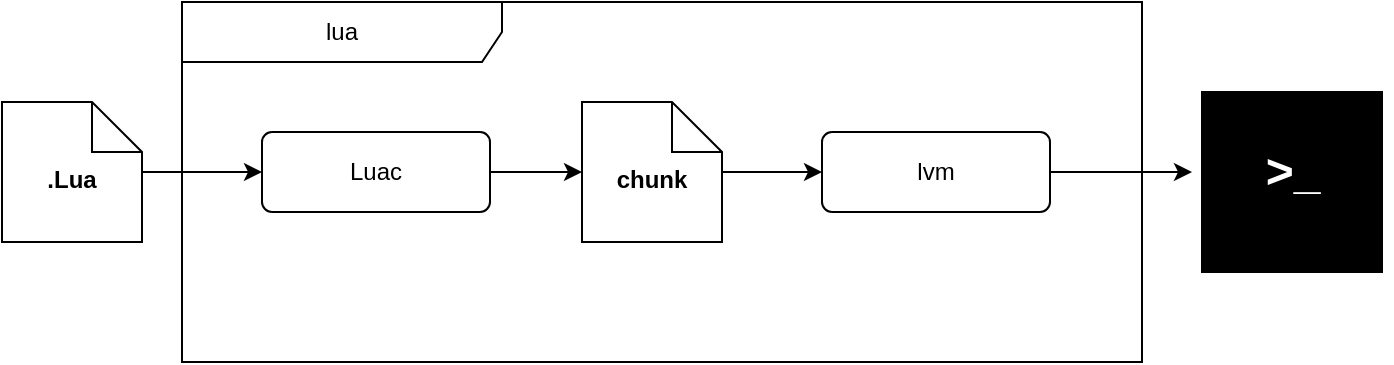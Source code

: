 <mxfile version="21.0.8" type="github">
  <diagram name="第 1 页" id="CwK50u4rfhOB_0AP2S2_">
    <mxGraphModel dx="1377" dy="796" grid="1" gridSize="10" guides="1" tooltips="1" connect="1" arrows="1" fold="1" page="1" pageScale="1" pageWidth="827" pageHeight="1169" math="0" shadow="0">
      <root>
        <mxCell id="0" />
        <mxCell id="1" parent="0" />
        <mxCell id="hd5zKVOto32QuVnT4AR--7" value="" style="edgeStyle=orthogonalEdgeStyle;rounded=0;orthogonalLoop=1;jettySize=auto;html=1;" edge="1" parent="1" source="hd5zKVOto32QuVnT4AR--1" target="hd5zKVOto32QuVnT4AR--5">
          <mxGeometry relative="1" as="geometry" />
        </mxCell>
        <mxCell id="hd5zKVOto32QuVnT4AR--1" value="&lt;div style=&quot;&quot;&gt;&lt;b style=&quot;background-color: initial;&quot;&gt;.Lua&lt;/b&gt;&lt;/div&gt;" style="shape=note2;boundedLbl=1;whiteSpace=wrap;html=1;size=25;verticalAlign=top;align=center;" vertex="1" parent="1">
          <mxGeometry x="70" y="330" width="70" height="70" as="geometry" />
        </mxCell>
        <mxCell id="hd5zKVOto32QuVnT4AR--10" value="" style="fontStyle=0;labelPosition=right;verticalLabelPosition=middle;align=left;verticalAlign=middle;spacingLeft=2;html=1;points=[[0,0.5],[1,0.5]];fillColor=strokeColor;" vertex="1" parent="1">
          <mxGeometry x="670" y="325" width="90" height="90" as="geometry" />
        </mxCell>
        <mxCell id="hd5zKVOto32QuVnT4AR--4" value="lua" style="shape=umlFrame;whiteSpace=wrap;html=1;pointerEvents=0;recursiveResize=0;container=1;collapsible=0;width=160;" vertex="1" parent="1">
          <mxGeometry x="160" y="280" width="480" height="180" as="geometry" />
        </mxCell>
        <mxCell id="hd5zKVOto32QuVnT4AR--9" value="" style="edgeStyle=orthogonalEdgeStyle;rounded=0;orthogonalLoop=1;jettySize=auto;html=1;" edge="1" parent="hd5zKVOto32QuVnT4AR--4" source="hd5zKVOto32QuVnT4AR--3" target="hd5zKVOto32QuVnT4AR--6">
          <mxGeometry relative="1" as="geometry" />
        </mxCell>
        <mxCell id="hd5zKVOto32QuVnT4AR--3" value="&lt;div style=&quot;&quot;&gt;&lt;b style=&quot;background-color: initial;&quot;&gt;chunk&lt;/b&gt;&lt;/div&gt;" style="shape=note2;boundedLbl=1;whiteSpace=wrap;html=1;size=25;verticalAlign=top;align=center;" vertex="1" parent="hd5zKVOto32QuVnT4AR--4">
          <mxGeometry x="200" y="50" width="70" height="70" as="geometry" />
        </mxCell>
        <mxCell id="hd5zKVOto32QuVnT4AR--8" value="" style="edgeStyle=orthogonalEdgeStyle;rounded=0;orthogonalLoop=1;jettySize=auto;html=1;" edge="1" parent="hd5zKVOto32QuVnT4AR--4" source="hd5zKVOto32QuVnT4AR--5" target="hd5zKVOto32QuVnT4AR--3">
          <mxGeometry relative="1" as="geometry" />
        </mxCell>
        <mxCell id="hd5zKVOto32QuVnT4AR--5" value="&lt;p style=&quot;line-height: 30%;&quot;&gt;Luac&lt;/p&gt;" style="html=1;align=center;verticalAlign=top;rounded=1;absoluteArcSize=1;arcSize=10;dashed=0;whiteSpace=wrap;" vertex="1" parent="hd5zKVOto32QuVnT4AR--4">
          <mxGeometry x="40" y="65" width="114" height="40" as="geometry" />
        </mxCell>
        <mxCell id="hd5zKVOto32QuVnT4AR--6" value="&lt;p style=&quot;line-height: 30%;&quot;&gt;lvm&lt;/p&gt;" style="html=1;align=center;verticalAlign=top;rounded=1;absoluteArcSize=1;arcSize=10;dashed=0;whiteSpace=wrap;" vertex="1" parent="hd5zKVOto32QuVnT4AR--4">
          <mxGeometry x="320" y="65" width="114" height="40" as="geometry" />
        </mxCell>
        <mxCell id="hd5zKVOto32QuVnT4AR--11" value="&lt;font color=&quot;#ffffff&quot;&gt;&amp;gt;_&lt;/font&gt;" style="text;html=1;fontSize=24;fontStyle=1;verticalAlign=middle;align=center;" vertex="1" parent="1">
          <mxGeometry x="665" y="345" width="100" height="40" as="geometry" />
        </mxCell>
        <mxCell id="hd5zKVOto32QuVnT4AR--12" value="" style="edgeStyle=orthogonalEdgeStyle;rounded=0;orthogonalLoop=1;jettySize=auto;html=1;" edge="1" parent="1" source="hd5zKVOto32QuVnT4AR--6" target="hd5zKVOto32QuVnT4AR--11">
          <mxGeometry relative="1" as="geometry" />
        </mxCell>
      </root>
    </mxGraphModel>
  </diagram>
</mxfile>
